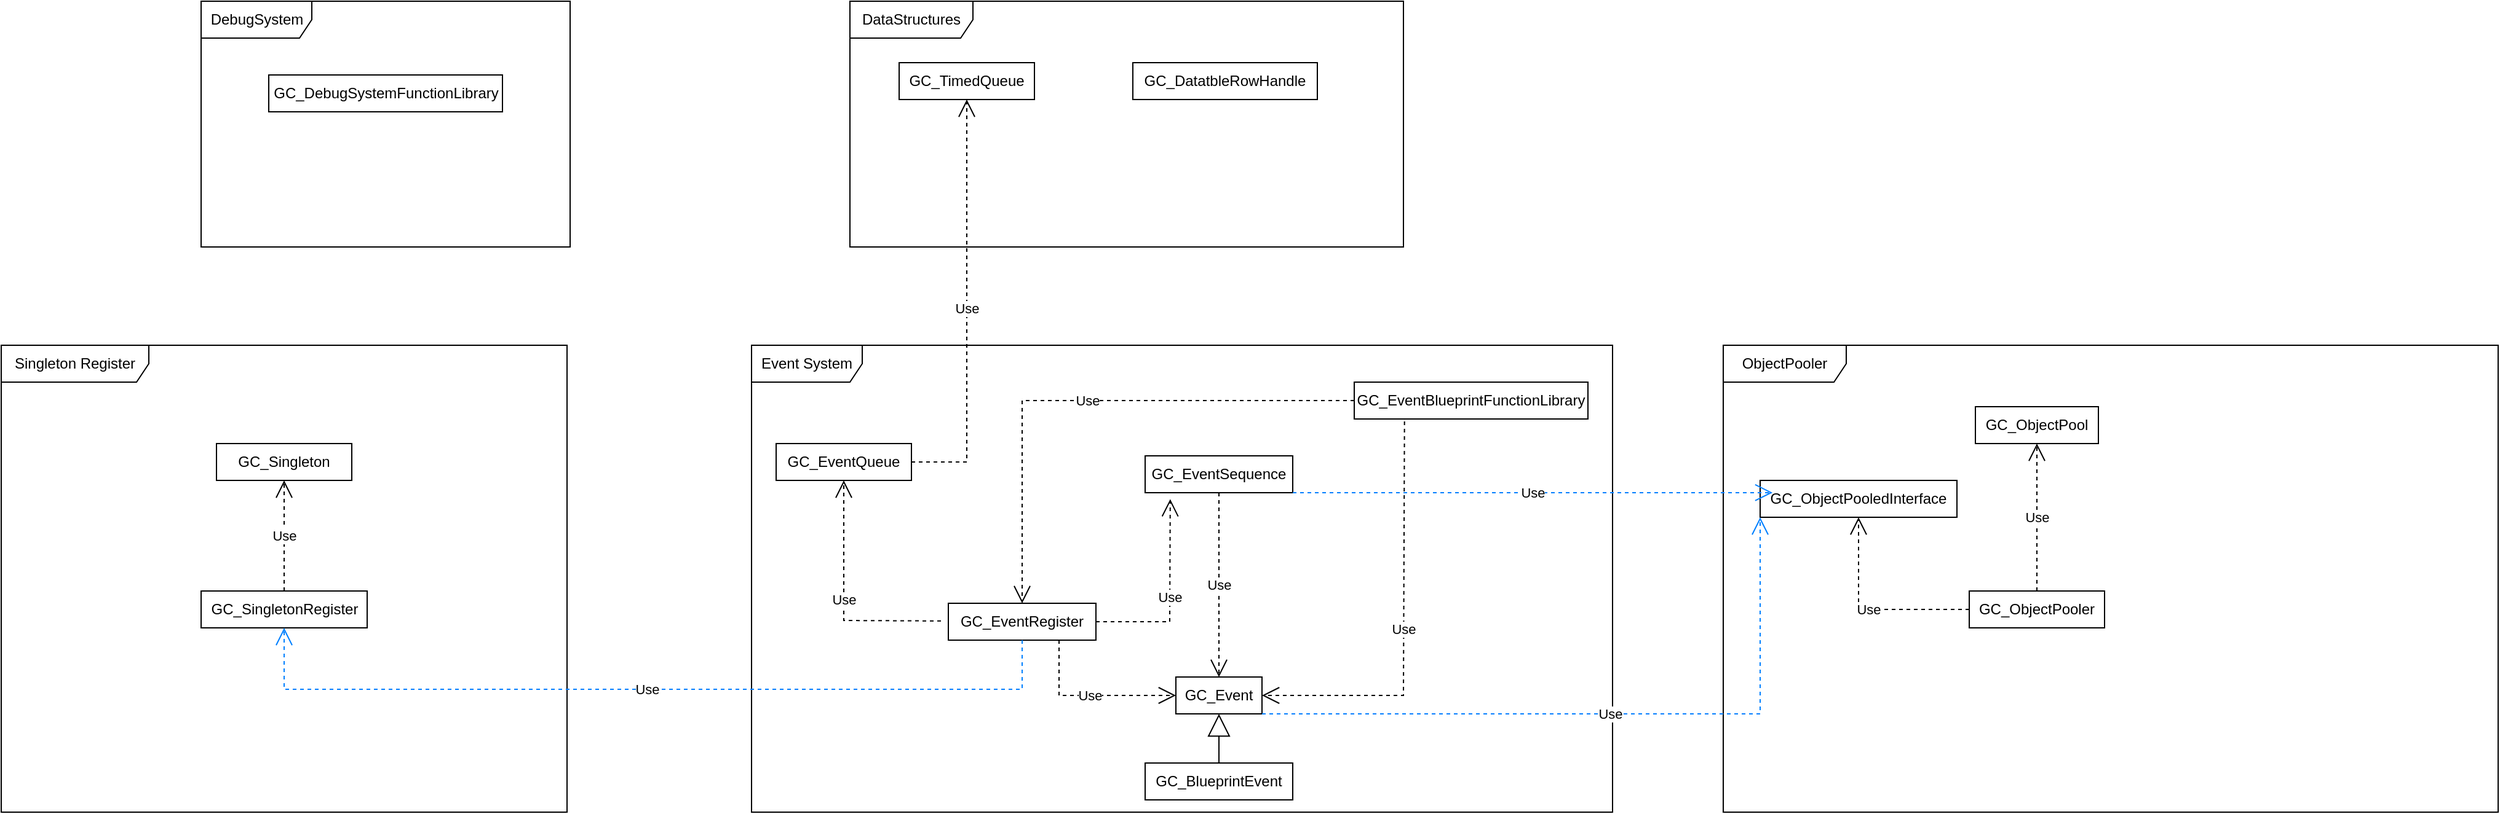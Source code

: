 <mxfile version="21.6.9" type="device">
  <diagram name="Página-1" id="g7cbuXxRU33oNe6MKIB-">
    <mxGraphModel dx="2062" dy="1844" grid="1" gridSize="10" guides="1" tooltips="1" connect="1" arrows="1" fold="1" page="1" pageScale="1" pageWidth="827" pageHeight="1169" math="0" shadow="0">
      <root>
        <mxCell id="0" />
        <mxCell id="1" parent="0" />
        <mxCell id="WCYZhdVdnLGvjtN9C5N5-1" value="Event System" style="shape=umlFrame;whiteSpace=wrap;html=1;pointerEvents=0;width=90;height=30;" parent="1" vertex="1">
          <mxGeometry x="60" y="180" width="700" height="380" as="geometry" />
        </mxCell>
        <mxCell id="WCYZhdVdnLGvjtN9C5N5-2" value="GC_Event" style="html=1;whiteSpace=wrap;" parent="1" vertex="1">
          <mxGeometry x="405" y="450" width="70" height="30" as="geometry" />
        </mxCell>
        <mxCell id="WCYZhdVdnLGvjtN9C5N5-3" value="GC_BlueprintEvent" style="html=1;whiteSpace=wrap;" parent="1" vertex="1">
          <mxGeometry x="380" y="520" width="120" height="30" as="geometry" />
        </mxCell>
        <mxCell id="WCYZhdVdnLGvjtN9C5N5-4" value="" style="endArrow=block;endSize=16;endFill=0;html=1;rounded=0;entryX=0.5;entryY=1;entryDx=0;entryDy=0;exitX=0.5;exitY=0;exitDx=0;exitDy=0;" parent="1" source="WCYZhdVdnLGvjtN9C5N5-3" target="WCYZhdVdnLGvjtN9C5N5-2" edge="1">
          <mxGeometry width="160" relative="1" as="geometry">
            <mxPoint x="245" y="610" as="sourcePoint" />
            <mxPoint x="405" y="610" as="targetPoint" />
          </mxGeometry>
        </mxCell>
        <mxCell id="WCYZhdVdnLGvjtN9C5N5-6" value="GC_EventBlueprintFunctionLibrary" style="html=1;whiteSpace=wrap;" parent="1" vertex="1">
          <mxGeometry x="550" y="210" width="190" height="30" as="geometry" />
        </mxCell>
        <mxCell id="WCYZhdVdnLGvjtN9C5N5-7" value="Use" style="endArrow=open;endSize=12;dashed=1;html=1;rounded=0;exitX=0.215;exitY=1.067;exitDx=0;exitDy=0;entryX=1;entryY=0.5;entryDx=0;entryDy=0;exitPerimeter=0;" parent="1" source="WCYZhdVdnLGvjtN9C5N5-6" target="WCYZhdVdnLGvjtN9C5N5-2" edge="1">
          <mxGeometry width="160" relative="1" as="geometry">
            <mxPoint x="360" y="150" as="sourcePoint" />
            <mxPoint x="520" y="150" as="targetPoint" />
            <Array as="points">
              <mxPoint x="590" y="465" />
            </Array>
          </mxGeometry>
        </mxCell>
        <mxCell id="WCYZhdVdnLGvjtN9C5N5-9" value="GC_EventQueue" style="html=1;whiteSpace=wrap;" parent="1" vertex="1">
          <mxGeometry x="80" y="260" width="110" height="30" as="geometry" />
        </mxCell>
        <mxCell id="WCYZhdVdnLGvjtN9C5N5-10" value="GC_EventRegister" style="html=1;whiteSpace=wrap;" parent="1" vertex="1">
          <mxGeometry x="220" y="390" width="120" height="30" as="geometry" />
        </mxCell>
        <mxCell id="WCYZhdVdnLGvjtN9C5N5-11" value="Use" style="endArrow=open;endSize=12;dashed=1;html=1;rounded=0;exitX=-0.05;exitY=0.48;exitDx=0;exitDy=0;entryX=0.5;entryY=1;entryDx=0;entryDy=0;exitPerimeter=0;" parent="1" source="WCYZhdVdnLGvjtN9C5N5-10" target="WCYZhdVdnLGvjtN9C5N5-9" edge="1">
          <mxGeometry width="160" relative="1" as="geometry">
            <mxPoint x="230" y="280" as="sourcePoint" />
            <mxPoint x="390" y="280" as="targetPoint" />
            <Array as="points">
              <mxPoint x="135" y="404" />
            </Array>
          </mxGeometry>
        </mxCell>
        <mxCell id="WCYZhdVdnLGvjtN9C5N5-12" value="Use" style="endArrow=open;endSize=12;dashed=1;html=1;rounded=0;entryX=0.5;entryY=0;entryDx=0;entryDy=0;exitX=0;exitY=0.5;exitDx=0;exitDy=0;" parent="1" source="WCYZhdVdnLGvjtN9C5N5-6" target="WCYZhdVdnLGvjtN9C5N5-10" edge="1">
          <mxGeometry width="160" relative="1" as="geometry">
            <mxPoint x="220" y="210" as="sourcePoint" />
            <mxPoint x="380" y="210" as="targetPoint" />
            <Array as="points">
              <mxPoint x="280" y="225" />
            </Array>
          </mxGeometry>
        </mxCell>
        <mxCell id="WCYZhdVdnLGvjtN9C5N5-13" value="GC_EventSequence" style="html=1;whiteSpace=wrap;" parent="1" vertex="1">
          <mxGeometry x="380" y="270" width="120" height="30" as="geometry" />
        </mxCell>
        <mxCell id="WCYZhdVdnLGvjtN9C5N5-14" value="Use" style="endArrow=open;endSize=12;dashed=1;html=1;rounded=0;entryX=0;entryY=0.5;entryDx=0;entryDy=0;exitX=0.75;exitY=1;exitDx=0;exitDy=0;" parent="1" source="WCYZhdVdnLGvjtN9C5N5-10" target="WCYZhdVdnLGvjtN9C5N5-2" edge="1">
          <mxGeometry width="160" relative="1" as="geometry">
            <mxPoint x="340" y="380" as="sourcePoint" />
            <mxPoint x="500" y="380" as="targetPoint" />
            <Array as="points">
              <mxPoint x="310" y="465" />
            </Array>
          </mxGeometry>
        </mxCell>
        <mxCell id="WCYZhdVdnLGvjtN9C5N5-15" value="Use" style="endArrow=open;endSize=12;dashed=1;html=1;rounded=0;exitX=1;exitY=0.5;exitDx=0;exitDy=0;entryX=0.17;entryY=1.173;entryDx=0;entryDy=0;entryPerimeter=0;" parent="1" source="WCYZhdVdnLGvjtN9C5N5-10" target="WCYZhdVdnLGvjtN9C5N5-13" edge="1">
          <mxGeometry width="160" relative="1" as="geometry">
            <mxPoint x="390" y="400" as="sourcePoint" />
            <mxPoint x="550" y="400" as="targetPoint" />
            <Array as="points">
              <mxPoint x="400" y="405" />
            </Array>
          </mxGeometry>
        </mxCell>
        <mxCell id="WCYZhdVdnLGvjtN9C5N5-16" value="Use" style="endArrow=open;endSize=12;dashed=1;html=1;rounded=0;exitX=0.5;exitY=1;exitDx=0;exitDy=0;entryX=0.5;entryY=0;entryDx=0;entryDy=0;" parent="1" source="WCYZhdVdnLGvjtN9C5N5-13" target="WCYZhdVdnLGvjtN9C5N5-2" edge="1">
          <mxGeometry width="160" relative="1" as="geometry">
            <mxPoint x="460" y="350" as="sourcePoint" />
            <mxPoint x="620" y="350" as="targetPoint" />
          </mxGeometry>
        </mxCell>
        <mxCell id="WCYZhdVdnLGvjtN9C5N5-17" value="DataStructures" style="shape=umlFrame;whiteSpace=wrap;html=1;pointerEvents=0;width=100;height=30;" parent="1" vertex="1">
          <mxGeometry x="140" y="-100" width="450" height="200" as="geometry" />
        </mxCell>
        <mxCell id="WCYZhdVdnLGvjtN9C5N5-18" value="GC_TimedQueue" style="html=1;whiteSpace=wrap;" parent="1" vertex="1">
          <mxGeometry x="180" y="-50" width="110" height="30" as="geometry" />
        </mxCell>
        <mxCell id="WCYZhdVdnLGvjtN9C5N5-19" value="Use" style="endArrow=open;endSize=12;dashed=1;html=1;rounded=0;entryX=0.5;entryY=1;entryDx=0;entryDy=0;exitX=1;exitY=0.5;exitDx=0;exitDy=0;" parent="1" source="WCYZhdVdnLGvjtN9C5N5-9" target="WCYZhdVdnLGvjtN9C5N5-18" edge="1">
          <mxGeometry width="160" relative="1" as="geometry">
            <mxPoint x="180" y="40" as="sourcePoint" />
            <mxPoint x="340" y="40" as="targetPoint" />
            <Array as="points">
              <mxPoint x="235" y="275" />
            </Array>
          </mxGeometry>
        </mxCell>
        <mxCell id="WCYZhdVdnLGvjtN9C5N5-20" value="ObjectPooler" style="shape=umlFrame;whiteSpace=wrap;html=1;pointerEvents=0;width=100;height=30;" parent="1" vertex="1">
          <mxGeometry x="850" y="180" width="630" height="380" as="geometry" />
        </mxCell>
        <mxCell id="WCYZhdVdnLGvjtN9C5N5-21" value="GC_ObjectPool" style="html=1;whiteSpace=wrap;" parent="1" vertex="1">
          <mxGeometry x="1055" y="230" width="100" height="30" as="geometry" />
        </mxCell>
        <mxCell id="WCYZhdVdnLGvjtN9C5N5-22" value="GC_ObjectPooler" style="html=1;whiteSpace=wrap;" parent="1" vertex="1">
          <mxGeometry x="1050" y="380" width="110" height="30" as="geometry" />
        </mxCell>
        <mxCell id="WCYZhdVdnLGvjtN9C5N5-23" value="Use" style="endArrow=open;endSize=12;dashed=1;html=1;rounded=0;exitX=0.5;exitY=0;exitDx=0;exitDy=0;entryX=0.5;entryY=1;entryDx=0;entryDy=0;" parent="1" source="WCYZhdVdnLGvjtN9C5N5-22" target="WCYZhdVdnLGvjtN9C5N5-21" edge="1">
          <mxGeometry width="160" relative="1" as="geometry">
            <mxPoint x="1050" y="370" as="sourcePoint" />
            <mxPoint x="1210" y="370" as="targetPoint" />
          </mxGeometry>
        </mxCell>
        <mxCell id="WCYZhdVdnLGvjtN9C5N5-24" value="GC_ObjectPooledInterface" style="html=1;whiteSpace=wrap;" parent="1" vertex="1">
          <mxGeometry x="880" y="290" width="160" height="30" as="geometry" />
        </mxCell>
        <mxCell id="WCYZhdVdnLGvjtN9C5N5-25" value="Use" style="endArrow=open;endSize=12;dashed=1;html=1;rounded=0;exitX=0;exitY=0.5;exitDx=0;exitDy=0;entryX=0.5;entryY=1;entryDx=0;entryDy=0;" parent="1" source="WCYZhdVdnLGvjtN9C5N5-22" target="WCYZhdVdnLGvjtN9C5N5-24" edge="1">
          <mxGeometry width="160" relative="1" as="geometry">
            <mxPoint x="1090" y="380" as="sourcePoint" />
            <mxPoint x="1250" y="380" as="targetPoint" />
            <Array as="points">
              <mxPoint x="960" y="395" />
            </Array>
          </mxGeometry>
        </mxCell>
        <mxCell id="WCYZhdVdnLGvjtN9C5N5-26" value="Use" style="endArrow=open;endSize=12;dashed=1;html=1;rounded=0;exitX=1;exitY=1;exitDx=0;exitDy=0;entryX=0;entryY=1;entryDx=0;entryDy=0;fillColor=#f8cecc;strokeColor=#007FFF;" parent="1" source="WCYZhdVdnLGvjtN9C5N5-2" target="WCYZhdVdnLGvjtN9C5N5-24" edge="1">
          <mxGeometry width="160" relative="1" as="geometry">
            <mxPoint x="570" y="510" as="sourcePoint" />
            <mxPoint x="730" y="510" as="targetPoint" />
            <Array as="points">
              <mxPoint x="880" y="480" />
            </Array>
          </mxGeometry>
        </mxCell>
        <mxCell id="WCYZhdVdnLGvjtN9C5N5-27" value="Use" style="endArrow=open;endSize=12;dashed=1;html=1;rounded=0;exitX=1;exitY=1;exitDx=0;exitDy=0;entryX=0.063;entryY=0.333;entryDx=0;entryDy=0;entryPerimeter=0;strokeColor=#007FFF;" parent="1" source="WCYZhdVdnLGvjtN9C5N5-13" target="WCYZhdVdnLGvjtN9C5N5-24" edge="1">
          <mxGeometry width="160" relative="1" as="geometry">
            <mxPoint x="670" y="320" as="sourcePoint" />
            <mxPoint x="830" y="320" as="targetPoint" />
          </mxGeometry>
        </mxCell>
        <mxCell id="WCYZhdVdnLGvjtN9C5N5-28" value="Singleton Register" style="shape=umlFrame;whiteSpace=wrap;html=1;pointerEvents=0;width=120;height=30;" parent="1" vertex="1">
          <mxGeometry x="-550" y="180" width="460" height="380" as="geometry" />
        </mxCell>
        <mxCell id="WCYZhdVdnLGvjtN9C5N5-29" value="GC_Singleton" style="html=1;whiteSpace=wrap;" parent="1" vertex="1">
          <mxGeometry x="-375" y="260" width="110" height="30" as="geometry" />
        </mxCell>
        <mxCell id="WCYZhdVdnLGvjtN9C5N5-30" value="GC_SingletonRegister" style="html=1;whiteSpace=wrap;" parent="1" vertex="1">
          <mxGeometry x="-387.5" y="380" width="135" height="30" as="geometry" />
        </mxCell>
        <mxCell id="WCYZhdVdnLGvjtN9C5N5-31" value="Use" style="endArrow=open;endSize=12;dashed=1;html=1;rounded=0;exitX=0.5;exitY=0;exitDx=0;exitDy=0;entryX=0.5;entryY=1;entryDx=0;entryDy=0;" parent="1" source="WCYZhdVdnLGvjtN9C5N5-30" target="WCYZhdVdnLGvjtN9C5N5-29" edge="1">
          <mxGeometry width="160" relative="1" as="geometry">
            <mxPoint x="-310" y="350" as="sourcePoint" />
            <mxPoint x="-150" y="350" as="targetPoint" />
          </mxGeometry>
        </mxCell>
        <mxCell id="WCYZhdVdnLGvjtN9C5N5-32" value="Use" style="endArrow=open;endSize=12;dashed=1;html=1;rounded=0;entryX=0.5;entryY=1;entryDx=0;entryDy=0;exitX=0.5;exitY=1;exitDx=0;exitDy=0;strokeColor=#007FFF;" parent="1" source="WCYZhdVdnLGvjtN9C5N5-10" target="WCYZhdVdnLGvjtN9C5N5-30" edge="1">
          <mxGeometry width="160" relative="1" as="geometry">
            <mxPoint x="110" y="520" as="sourcePoint" />
            <mxPoint x="270" y="520" as="targetPoint" />
            <Array as="points">
              <mxPoint x="280" y="460" />
              <mxPoint x="-320" y="460" />
            </Array>
          </mxGeometry>
        </mxCell>
        <mxCell id="d5Wkx_YgefikBvWtRwWE-1" value="GC_DatatbleRowHandle" style="html=1;whiteSpace=wrap;" parent="1" vertex="1">
          <mxGeometry x="370" y="-50" width="150" height="30" as="geometry" />
        </mxCell>
        <mxCell id="fPHVSPuSPjqdIYqlogWu-1" value="DebugSystem" style="shape=umlFrame;whiteSpace=wrap;html=1;pointerEvents=0;width=90;height=30;" vertex="1" parent="1">
          <mxGeometry x="-387.5" y="-100" width="300" height="200" as="geometry" />
        </mxCell>
        <mxCell id="fPHVSPuSPjqdIYqlogWu-2" value="GC_DebugSystemFunctionLibrary" style="html=1;whiteSpace=wrap;" vertex="1" parent="1">
          <mxGeometry x="-332.5" y="-40" width="190" height="30" as="geometry" />
        </mxCell>
      </root>
    </mxGraphModel>
  </diagram>
</mxfile>

